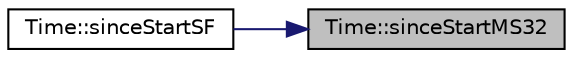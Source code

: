 digraph "Time::sinceStartMS32"
{
 // INTERACTIVE_SVG=YES
 // LATEX_PDF_SIZE
  edge [fontname="Helvetica",fontsize="10",labelfontname="Helvetica",labelfontsize="10"];
  node [fontname="Helvetica",fontsize="10",shape=record];
  rankdir="RL";
  Node1 [label="Time::sinceStartMS32",height=0.2,width=0.4,color="black", fillcolor="grey75", style="filled", fontcolor="black",tooltip=" "];
  Node1 -> Node2 [dir="back",color="midnightblue",fontsize="10",style="solid",fontname="Helvetica"];
  Node2 [label="Time::sinceStartSF",height=0.2,width=0.4,color="black", fillcolor="white", style="filled",URL="$d6/d2c/class_time.html#adbca1f72e6132e0590b08b159ae5e9b0",tooltip=" "];
}
